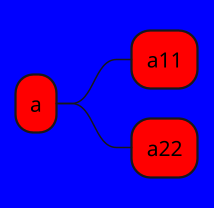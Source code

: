 {
  "sha1": "pb943yzmxx38j5k9avr965d1a5g53rl",
  "insertion": {
    "when": "2024-06-04T17:28:40.933Z",
    "url": "https://forum.plantuml.net/11556/diagrams-backgroundcolor-transparent-nullpointerexception?show=11720#c11720",
    "user": "plantuml@gmail.com"
  }
}
@startmindmap
scale 1.5
<style>
mindmapDiagram {
  BackGroundColor red
  document {
  	BackGroundColor blue
  }
}
</style>
* a
** a11
** a22
@endmindmap
